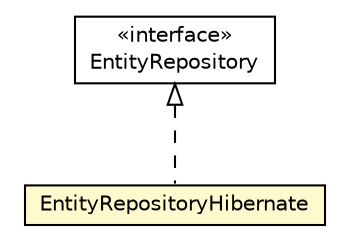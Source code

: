 #!/usr/local/bin/dot
#
# Class diagram 
# Generated by UMLGraph version R5_6_6-8-g8d7759 (http://www.umlgraph.org/)
#

digraph G {
	edge [fontname="Helvetica",fontsize=10,labelfontname="Helvetica",labelfontsize=10];
	node [fontname="Helvetica",fontsize=10,shape=plaintext];
	nodesep=0.25;
	ranksep=0.5;
	// org.dayatang.domain.EntityRepository
	c46772 [label=<<table title="org.dayatang.domain.EntityRepository" border="0" cellborder="1" cellspacing="0" cellpadding="2" port="p" href="../../domain/EntityRepository.html">
		<tr><td><table border="0" cellspacing="0" cellpadding="1">
<tr><td align="center" balign="center"> &#171;interface&#187; </td></tr>
<tr><td align="center" balign="center"> EntityRepository </td></tr>
		</table></td></tr>
		</table>>, URL="../../domain/EntityRepository.html", fontname="Helvetica", fontcolor="black", fontsize=10.0];
	// org.dayatang.persistence.hibernate.EntityRepositoryHibernate
	c46885 [label=<<table title="org.dayatang.persistence.hibernate.EntityRepositoryHibernate" border="0" cellborder="1" cellspacing="0" cellpadding="2" port="p" bgcolor="lemonChiffon" href="./EntityRepositoryHibernate.html">
		<tr><td><table border="0" cellspacing="0" cellpadding="1">
<tr><td align="center" balign="center"> EntityRepositoryHibernate </td></tr>
		</table></td></tr>
		</table>>, URL="./EntityRepositoryHibernate.html", fontname="Helvetica", fontcolor="black", fontsize=10.0];
	//org.dayatang.persistence.hibernate.EntityRepositoryHibernate implements org.dayatang.domain.EntityRepository
	c46772:p -> c46885:p [dir=back,arrowtail=empty,style=dashed];
}

